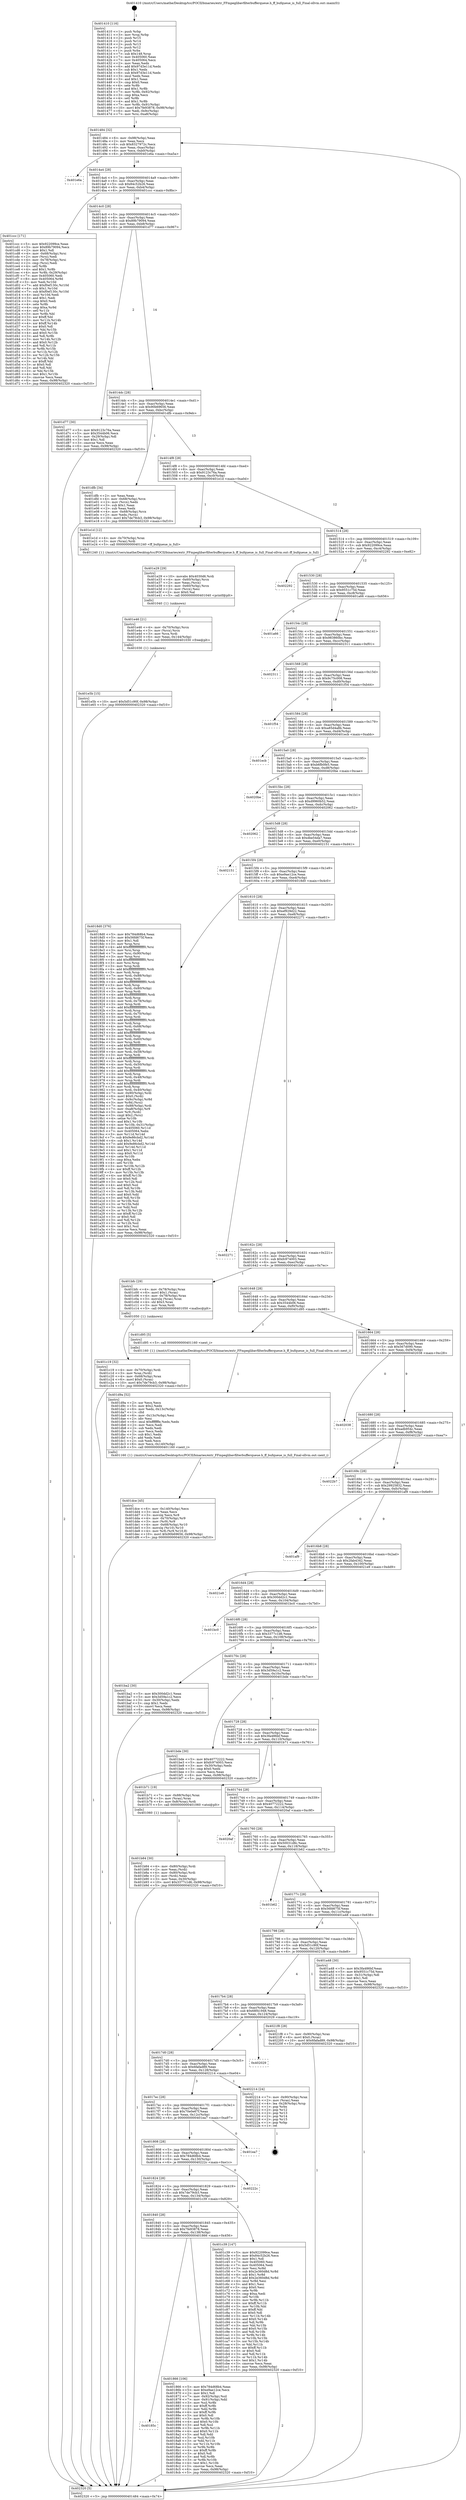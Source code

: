 digraph "0x401410" {
  label = "0x401410 (/mnt/c/Users/mathe/Desktop/tcc/POCII/binaries/extr_FFmpeglibavfilterbufferqueue.h_ff_bufqueue_is_full_Final-ollvm.out::main(0))"
  labelloc = "t"
  node[shape=record]

  Entry [label="",width=0.3,height=0.3,shape=circle,fillcolor=black,style=filled]
  "0x401484" [label="{
     0x401484 [32]\l
     | [instrs]\l
     &nbsp;&nbsp;0x401484 \<+6\>: mov -0x98(%rbp),%eax\l
     &nbsp;&nbsp;0x40148a \<+2\>: mov %eax,%ecx\l
     &nbsp;&nbsp;0x40148c \<+6\>: sub $0x8327972c,%ecx\l
     &nbsp;&nbsp;0x401492 \<+6\>: mov %eax,-0xac(%rbp)\l
     &nbsp;&nbsp;0x401498 \<+6\>: mov %ecx,-0xb0(%rbp)\l
     &nbsp;&nbsp;0x40149e \<+6\>: je 0000000000401e6a \<main+0xa5a\>\l
  }"]
  "0x401e6a" [label="{
     0x401e6a\l
  }", style=dashed]
  "0x4014a4" [label="{
     0x4014a4 [28]\l
     | [instrs]\l
     &nbsp;&nbsp;0x4014a4 \<+5\>: jmp 00000000004014a9 \<main+0x99\>\l
     &nbsp;&nbsp;0x4014a9 \<+6\>: mov -0xac(%rbp),%eax\l
     &nbsp;&nbsp;0x4014af \<+5\>: sub $0x84c52b26,%eax\l
     &nbsp;&nbsp;0x4014b4 \<+6\>: mov %eax,-0xb4(%rbp)\l
     &nbsp;&nbsp;0x4014ba \<+6\>: je 0000000000401ccc \<main+0x8bc\>\l
  }"]
  Exit [label="",width=0.3,height=0.3,shape=circle,fillcolor=black,style=filled,peripheries=2]
  "0x401ccc" [label="{
     0x401ccc [171]\l
     | [instrs]\l
     &nbsp;&nbsp;0x401ccc \<+5\>: mov $0x922099ce,%eax\l
     &nbsp;&nbsp;0x401cd1 \<+5\>: mov $0x89b79094,%ecx\l
     &nbsp;&nbsp;0x401cd6 \<+2\>: mov $0x1,%dl\l
     &nbsp;&nbsp;0x401cd8 \<+4\>: mov -0x68(%rbp),%rsi\l
     &nbsp;&nbsp;0x401cdc \<+2\>: mov (%rsi),%edi\l
     &nbsp;&nbsp;0x401cde \<+4\>: mov -0x78(%rbp),%rsi\l
     &nbsp;&nbsp;0x401ce2 \<+2\>: cmp (%rsi),%edi\l
     &nbsp;&nbsp;0x401ce4 \<+4\>: setl %r8b\l
     &nbsp;&nbsp;0x401ce8 \<+4\>: and $0x1,%r8b\l
     &nbsp;&nbsp;0x401cec \<+4\>: mov %r8b,-0x29(%rbp)\l
     &nbsp;&nbsp;0x401cf0 \<+7\>: mov 0x405060,%edi\l
     &nbsp;&nbsp;0x401cf7 \<+8\>: mov 0x405064,%r9d\l
     &nbsp;&nbsp;0x401cff \<+3\>: mov %edi,%r10d\l
     &nbsp;&nbsp;0x401d02 \<+7\>: add $0xf0ef130c,%r10d\l
     &nbsp;&nbsp;0x401d09 \<+4\>: sub $0x1,%r10d\l
     &nbsp;&nbsp;0x401d0d \<+7\>: sub $0xf0ef130c,%r10d\l
     &nbsp;&nbsp;0x401d14 \<+4\>: imul %r10d,%edi\l
     &nbsp;&nbsp;0x401d18 \<+3\>: and $0x1,%edi\l
     &nbsp;&nbsp;0x401d1b \<+3\>: cmp $0x0,%edi\l
     &nbsp;&nbsp;0x401d1e \<+4\>: sete %r8b\l
     &nbsp;&nbsp;0x401d22 \<+4\>: cmp $0xa,%r9d\l
     &nbsp;&nbsp;0x401d26 \<+4\>: setl %r11b\l
     &nbsp;&nbsp;0x401d2a \<+3\>: mov %r8b,%bl\l
     &nbsp;&nbsp;0x401d2d \<+3\>: xor $0xff,%bl\l
     &nbsp;&nbsp;0x401d30 \<+3\>: mov %r11b,%r14b\l
     &nbsp;&nbsp;0x401d33 \<+4\>: xor $0xff,%r14b\l
     &nbsp;&nbsp;0x401d37 \<+3\>: xor $0x0,%dl\l
     &nbsp;&nbsp;0x401d3a \<+3\>: mov %bl,%r15b\l
     &nbsp;&nbsp;0x401d3d \<+4\>: and $0x0,%r15b\l
     &nbsp;&nbsp;0x401d41 \<+3\>: and %dl,%r8b\l
     &nbsp;&nbsp;0x401d44 \<+3\>: mov %r14b,%r12b\l
     &nbsp;&nbsp;0x401d47 \<+4\>: and $0x0,%r12b\l
     &nbsp;&nbsp;0x401d4b \<+3\>: and %dl,%r11b\l
     &nbsp;&nbsp;0x401d4e \<+3\>: or %r8b,%r15b\l
     &nbsp;&nbsp;0x401d51 \<+3\>: or %r11b,%r12b\l
     &nbsp;&nbsp;0x401d54 \<+3\>: xor %r12b,%r15b\l
     &nbsp;&nbsp;0x401d57 \<+3\>: or %r14b,%bl\l
     &nbsp;&nbsp;0x401d5a \<+3\>: xor $0xff,%bl\l
     &nbsp;&nbsp;0x401d5d \<+3\>: or $0x0,%dl\l
     &nbsp;&nbsp;0x401d60 \<+2\>: and %dl,%bl\l
     &nbsp;&nbsp;0x401d62 \<+3\>: or %bl,%r15b\l
     &nbsp;&nbsp;0x401d65 \<+4\>: test $0x1,%r15b\l
     &nbsp;&nbsp;0x401d69 \<+3\>: cmovne %ecx,%eax\l
     &nbsp;&nbsp;0x401d6c \<+6\>: mov %eax,-0x98(%rbp)\l
     &nbsp;&nbsp;0x401d72 \<+5\>: jmp 0000000000402320 \<main+0xf10\>\l
  }"]
  "0x4014c0" [label="{
     0x4014c0 [28]\l
     | [instrs]\l
     &nbsp;&nbsp;0x4014c0 \<+5\>: jmp 00000000004014c5 \<main+0xb5\>\l
     &nbsp;&nbsp;0x4014c5 \<+6\>: mov -0xac(%rbp),%eax\l
     &nbsp;&nbsp;0x4014cb \<+5\>: sub $0x89b79094,%eax\l
     &nbsp;&nbsp;0x4014d0 \<+6\>: mov %eax,-0xb8(%rbp)\l
     &nbsp;&nbsp;0x4014d6 \<+6\>: je 0000000000401d77 \<main+0x967\>\l
  }"]
  "0x401e5b" [label="{
     0x401e5b [15]\l
     | [instrs]\l
     &nbsp;&nbsp;0x401e5b \<+10\>: movl $0x5d51c90f,-0x98(%rbp)\l
     &nbsp;&nbsp;0x401e65 \<+5\>: jmp 0000000000402320 \<main+0xf10\>\l
  }"]
  "0x401d77" [label="{
     0x401d77 [30]\l
     | [instrs]\l
     &nbsp;&nbsp;0x401d77 \<+5\>: mov $0x9123c76a,%eax\l
     &nbsp;&nbsp;0x401d7c \<+5\>: mov $0x3544b06,%ecx\l
     &nbsp;&nbsp;0x401d81 \<+3\>: mov -0x29(%rbp),%dl\l
     &nbsp;&nbsp;0x401d84 \<+3\>: test $0x1,%dl\l
     &nbsp;&nbsp;0x401d87 \<+3\>: cmovne %ecx,%eax\l
     &nbsp;&nbsp;0x401d8a \<+6\>: mov %eax,-0x98(%rbp)\l
     &nbsp;&nbsp;0x401d90 \<+5\>: jmp 0000000000402320 \<main+0xf10\>\l
  }"]
  "0x4014dc" [label="{
     0x4014dc [28]\l
     | [instrs]\l
     &nbsp;&nbsp;0x4014dc \<+5\>: jmp 00000000004014e1 \<main+0xd1\>\l
     &nbsp;&nbsp;0x4014e1 \<+6\>: mov -0xac(%rbp),%eax\l
     &nbsp;&nbsp;0x4014e7 \<+5\>: sub $0x90b69656,%eax\l
     &nbsp;&nbsp;0x4014ec \<+6\>: mov %eax,-0xbc(%rbp)\l
     &nbsp;&nbsp;0x4014f2 \<+6\>: je 0000000000401dfb \<main+0x9eb\>\l
  }"]
  "0x401e46" [label="{
     0x401e46 [21]\l
     | [instrs]\l
     &nbsp;&nbsp;0x401e46 \<+4\>: mov -0x70(%rbp),%rcx\l
     &nbsp;&nbsp;0x401e4a \<+3\>: mov (%rcx),%rcx\l
     &nbsp;&nbsp;0x401e4d \<+3\>: mov %rcx,%rdi\l
     &nbsp;&nbsp;0x401e50 \<+6\>: mov %eax,-0x144(%rbp)\l
     &nbsp;&nbsp;0x401e56 \<+5\>: call 0000000000401030 \<free@plt\>\l
     | [calls]\l
     &nbsp;&nbsp;0x401030 \{1\} (unknown)\l
  }"]
  "0x401dfb" [label="{
     0x401dfb [34]\l
     | [instrs]\l
     &nbsp;&nbsp;0x401dfb \<+2\>: xor %eax,%eax\l
     &nbsp;&nbsp;0x401dfd \<+4\>: mov -0x68(%rbp),%rcx\l
     &nbsp;&nbsp;0x401e01 \<+2\>: mov (%rcx),%edx\l
     &nbsp;&nbsp;0x401e03 \<+3\>: sub $0x1,%eax\l
     &nbsp;&nbsp;0x401e06 \<+2\>: sub %eax,%edx\l
     &nbsp;&nbsp;0x401e08 \<+4\>: mov -0x68(%rbp),%rcx\l
     &nbsp;&nbsp;0x401e0c \<+2\>: mov %edx,(%rcx)\l
     &nbsp;&nbsp;0x401e0e \<+10\>: movl $0x7de79cb3,-0x98(%rbp)\l
     &nbsp;&nbsp;0x401e18 \<+5\>: jmp 0000000000402320 \<main+0xf10\>\l
  }"]
  "0x4014f8" [label="{
     0x4014f8 [28]\l
     | [instrs]\l
     &nbsp;&nbsp;0x4014f8 \<+5\>: jmp 00000000004014fd \<main+0xed\>\l
     &nbsp;&nbsp;0x4014fd \<+6\>: mov -0xac(%rbp),%eax\l
     &nbsp;&nbsp;0x401503 \<+5\>: sub $0x9123c76a,%eax\l
     &nbsp;&nbsp;0x401508 \<+6\>: mov %eax,-0xc0(%rbp)\l
     &nbsp;&nbsp;0x40150e \<+6\>: je 0000000000401e1d \<main+0xa0d\>\l
  }"]
  "0x401e29" [label="{
     0x401e29 [29]\l
     | [instrs]\l
     &nbsp;&nbsp;0x401e29 \<+10\>: movabs $0x4030d6,%rdi\l
     &nbsp;&nbsp;0x401e33 \<+4\>: mov -0x60(%rbp),%rcx\l
     &nbsp;&nbsp;0x401e37 \<+2\>: mov %eax,(%rcx)\l
     &nbsp;&nbsp;0x401e39 \<+4\>: mov -0x60(%rbp),%rcx\l
     &nbsp;&nbsp;0x401e3d \<+2\>: mov (%rcx),%esi\l
     &nbsp;&nbsp;0x401e3f \<+2\>: mov $0x0,%al\l
     &nbsp;&nbsp;0x401e41 \<+5\>: call 0000000000401040 \<printf@plt\>\l
     | [calls]\l
     &nbsp;&nbsp;0x401040 \{1\} (unknown)\l
  }"]
  "0x401e1d" [label="{
     0x401e1d [12]\l
     | [instrs]\l
     &nbsp;&nbsp;0x401e1d \<+4\>: mov -0x70(%rbp),%rax\l
     &nbsp;&nbsp;0x401e21 \<+3\>: mov (%rax),%rdi\l
     &nbsp;&nbsp;0x401e24 \<+5\>: call 0000000000401240 \<ff_bufqueue_is_full\>\l
     | [calls]\l
     &nbsp;&nbsp;0x401240 \{1\} (/mnt/c/Users/mathe/Desktop/tcc/POCII/binaries/extr_FFmpeglibavfilterbufferqueue.h_ff_bufqueue_is_full_Final-ollvm.out::ff_bufqueue_is_full)\l
  }"]
  "0x401514" [label="{
     0x401514 [28]\l
     | [instrs]\l
     &nbsp;&nbsp;0x401514 \<+5\>: jmp 0000000000401519 \<main+0x109\>\l
     &nbsp;&nbsp;0x401519 \<+6\>: mov -0xac(%rbp),%eax\l
     &nbsp;&nbsp;0x40151f \<+5\>: sub $0x922099ce,%eax\l
     &nbsp;&nbsp;0x401524 \<+6\>: mov %eax,-0xc4(%rbp)\l
     &nbsp;&nbsp;0x40152a \<+6\>: je 0000000000402292 \<main+0xe82\>\l
  }"]
  "0x401dce" [label="{
     0x401dce [45]\l
     | [instrs]\l
     &nbsp;&nbsp;0x401dce \<+6\>: mov -0x140(%rbp),%ecx\l
     &nbsp;&nbsp;0x401dd4 \<+3\>: imul %eax,%ecx\l
     &nbsp;&nbsp;0x401dd7 \<+3\>: movslq %ecx,%r8\l
     &nbsp;&nbsp;0x401dda \<+4\>: mov -0x70(%rbp),%r9\l
     &nbsp;&nbsp;0x401dde \<+3\>: mov (%r9),%r9\l
     &nbsp;&nbsp;0x401de1 \<+4\>: mov -0x68(%rbp),%r10\l
     &nbsp;&nbsp;0x401de5 \<+3\>: movslq (%r10),%r10\l
     &nbsp;&nbsp;0x401de8 \<+4\>: mov %r8,(%r9,%r10,8)\l
     &nbsp;&nbsp;0x401dec \<+10\>: movl $0x90b69656,-0x98(%rbp)\l
     &nbsp;&nbsp;0x401df6 \<+5\>: jmp 0000000000402320 \<main+0xf10\>\l
  }"]
  "0x402292" [label="{
     0x402292\l
  }", style=dashed]
  "0x401530" [label="{
     0x401530 [28]\l
     | [instrs]\l
     &nbsp;&nbsp;0x401530 \<+5\>: jmp 0000000000401535 \<main+0x125\>\l
     &nbsp;&nbsp;0x401535 \<+6\>: mov -0xac(%rbp),%eax\l
     &nbsp;&nbsp;0x40153b \<+5\>: sub $0x9551c75d,%eax\l
     &nbsp;&nbsp;0x401540 \<+6\>: mov %eax,-0xc8(%rbp)\l
     &nbsp;&nbsp;0x401546 \<+6\>: je 0000000000401a66 \<main+0x656\>\l
  }"]
  "0x401d9a" [label="{
     0x401d9a [52]\l
     | [instrs]\l
     &nbsp;&nbsp;0x401d9a \<+2\>: xor %ecx,%ecx\l
     &nbsp;&nbsp;0x401d9c \<+5\>: mov $0x2,%edx\l
     &nbsp;&nbsp;0x401da1 \<+6\>: mov %edx,-0x13c(%rbp)\l
     &nbsp;&nbsp;0x401da7 \<+1\>: cltd\l
     &nbsp;&nbsp;0x401da8 \<+6\>: mov -0x13c(%rbp),%esi\l
     &nbsp;&nbsp;0x401dae \<+2\>: idiv %esi\l
     &nbsp;&nbsp;0x401db0 \<+6\>: imul $0xfffffffe,%edx,%edx\l
     &nbsp;&nbsp;0x401db6 \<+2\>: mov %ecx,%edi\l
     &nbsp;&nbsp;0x401db8 \<+2\>: sub %edx,%edi\l
     &nbsp;&nbsp;0x401dba \<+2\>: mov %ecx,%edx\l
     &nbsp;&nbsp;0x401dbc \<+3\>: sub $0x1,%edx\l
     &nbsp;&nbsp;0x401dbf \<+2\>: add %edx,%edi\l
     &nbsp;&nbsp;0x401dc1 \<+2\>: sub %edi,%ecx\l
     &nbsp;&nbsp;0x401dc3 \<+6\>: mov %ecx,-0x140(%rbp)\l
     &nbsp;&nbsp;0x401dc9 \<+5\>: call 0000000000401160 \<next_i\>\l
     | [calls]\l
     &nbsp;&nbsp;0x401160 \{1\} (/mnt/c/Users/mathe/Desktop/tcc/POCII/binaries/extr_FFmpeglibavfilterbufferqueue.h_ff_bufqueue_is_full_Final-ollvm.out::next_i)\l
  }"]
  "0x401a66" [label="{
     0x401a66\l
  }", style=dashed]
  "0x40154c" [label="{
     0x40154c [28]\l
     | [instrs]\l
     &nbsp;&nbsp;0x40154c \<+5\>: jmp 0000000000401551 \<main+0x141\>\l
     &nbsp;&nbsp;0x401551 \<+6\>: mov -0xac(%rbp),%eax\l
     &nbsp;&nbsp;0x401557 \<+5\>: sub $0x983860bc,%eax\l
     &nbsp;&nbsp;0x40155c \<+6\>: mov %eax,-0xcc(%rbp)\l
     &nbsp;&nbsp;0x401562 \<+6\>: je 0000000000402311 \<main+0xf01\>\l
  }"]
  "0x401c19" [label="{
     0x401c19 [32]\l
     | [instrs]\l
     &nbsp;&nbsp;0x401c19 \<+4\>: mov -0x70(%rbp),%rdi\l
     &nbsp;&nbsp;0x401c1d \<+3\>: mov %rax,(%rdi)\l
     &nbsp;&nbsp;0x401c20 \<+4\>: mov -0x68(%rbp),%rax\l
     &nbsp;&nbsp;0x401c24 \<+6\>: movl $0x0,(%rax)\l
     &nbsp;&nbsp;0x401c2a \<+10\>: movl $0x7de79cb3,-0x98(%rbp)\l
     &nbsp;&nbsp;0x401c34 \<+5\>: jmp 0000000000402320 \<main+0xf10\>\l
  }"]
  "0x402311" [label="{
     0x402311\l
  }", style=dashed]
  "0x401568" [label="{
     0x401568 [28]\l
     | [instrs]\l
     &nbsp;&nbsp;0x401568 \<+5\>: jmp 000000000040156d \<main+0x15d\>\l
     &nbsp;&nbsp;0x40156d \<+6\>: mov -0xac(%rbp),%eax\l
     &nbsp;&nbsp;0x401573 \<+5\>: sub $0x9c75c008,%eax\l
     &nbsp;&nbsp;0x401578 \<+6\>: mov %eax,-0xd0(%rbp)\l
     &nbsp;&nbsp;0x40157e \<+6\>: je 0000000000401f54 \<main+0xb44\>\l
  }"]
  "0x401b84" [label="{
     0x401b84 [30]\l
     | [instrs]\l
     &nbsp;&nbsp;0x401b84 \<+4\>: mov -0x80(%rbp),%rdi\l
     &nbsp;&nbsp;0x401b88 \<+2\>: mov %eax,(%rdi)\l
     &nbsp;&nbsp;0x401b8a \<+4\>: mov -0x80(%rbp),%rdi\l
     &nbsp;&nbsp;0x401b8e \<+2\>: mov (%rdi),%eax\l
     &nbsp;&nbsp;0x401b90 \<+3\>: mov %eax,-0x30(%rbp)\l
     &nbsp;&nbsp;0x401b93 \<+10\>: movl $0x3377c1d6,-0x98(%rbp)\l
     &nbsp;&nbsp;0x401b9d \<+5\>: jmp 0000000000402320 \<main+0xf10\>\l
  }"]
  "0x401f54" [label="{
     0x401f54\l
  }", style=dashed]
  "0x401584" [label="{
     0x401584 [28]\l
     | [instrs]\l
     &nbsp;&nbsp;0x401584 \<+5\>: jmp 0000000000401589 \<main+0x179\>\l
     &nbsp;&nbsp;0x401589 \<+6\>: mov -0xac(%rbp),%eax\l
     &nbsp;&nbsp;0x40158f \<+5\>: sub $0xa85d4a8b,%eax\l
     &nbsp;&nbsp;0x401594 \<+6\>: mov %eax,-0xd4(%rbp)\l
     &nbsp;&nbsp;0x40159a \<+6\>: je 0000000000401ecb \<main+0xabb\>\l
  }"]
  "0x401410" [label="{
     0x401410 [116]\l
     | [instrs]\l
     &nbsp;&nbsp;0x401410 \<+1\>: push %rbp\l
     &nbsp;&nbsp;0x401411 \<+3\>: mov %rsp,%rbp\l
     &nbsp;&nbsp;0x401414 \<+2\>: push %r15\l
     &nbsp;&nbsp;0x401416 \<+2\>: push %r14\l
     &nbsp;&nbsp;0x401418 \<+2\>: push %r13\l
     &nbsp;&nbsp;0x40141a \<+2\>: push %r12\l
     &nbsp;&nbsp;0x40141c \<+1\>: push %rbx\l
     &nbsp;&nbsp;0x40141d \<+7\>: sub $0x148,%rsp\l
     &nbsp;&nbsp;0x401424 \<+7\>: mov 0x405060,%eax\l
     &nbsp;&nbsp;0x40142b \<+7\>: mov 0x405064,%ecx\l
     &nbsp;&nbsp;0x401432 \<+2\>: mov %eax,%edx\l
     &nbsp;&nbsp;0x401434 \<+6\>: add $0x97d3e11d,%edx\l
     &nbsp;&nbsp;0x40143a \<+3\>: sub $0x1,%edx\l
     &nbsp;&nbsp;0x40143d \<+6\>: sub $0x97d3e11d,%edx\l
     &nbsp;&nbsp;0x401443 \<+3\>: imul %edx,%eax\l
     &nbsp;&nbsp;0x401446 \<+3\>: and $0x1,%eax\l
     &nbsp;&nbsp;0x401449 \<+3\>: cmp $0x0,%eax\l
     &nbsp;&nbsp;0x40144c \<+4\>: sete %r8b\l
     &nbsp;&nbsp;0x401450 \<+4\>: and $0x1,%r8b\l
     &nbsp;&nbsp;0x401454 \<+7\>: mov %r8b,-0x92(%rbp)\l
     &nbsp;&nbsp;0x40145b \<+3\>: cmp $0xa,%ecx\l
     &nbsp;&nbsp;0x40145e \<+4\>: setl %r8b\l
     &nbsp;&nbsp;0x401462 \<+4\>: and $0x1,%r8b\l
     &nbsp;&nbsp;0x401466 \<+7\>: mov %r8b,-0x91(%rbp)\l
     &nbsp;&nbsp;0x40146d \<+10\>: movl $0x7fe93878,-0x98(%rbp)\l
     &nbsp;&nbsp;0x401477 \<+6\>: mov %edi,-0x9c(%rbp)\l
     &nbsp;&nbsp;0x40147d \<+7\>: mov %rsi,-0xa8(%rbp)\l
  }"]
  "0x401ecb" [label="{
     0x401ecb\l
  }", style=dashed]
  "0x4015a0" [label="{
     0x4015a0 [28]\l
     | [instrs]\l
     &nbsp;&nbsp;0x4015a0 \<+5\>: jmp 00000000004015a5 \<main+0x195\>\l
     &nbsp;&nbsp;0x4015a5 \<+6\>: mov -0xac(%rbp),%eax\l
     &nbsp;&nbsp;0x4015ab \<+5\>: sub $0xb6fb0fe5,%eax\l
     &nbsp;&nbsp;0x4015b0 \<+6\>: mov %eax,-0xd8(%rbp)\l
     &nbsp;&nbsp;0x4015b6 \<+6\>: je 00000000004020be \<main+0xcae\>\l
  }"]
  "0x402320" [label="{
     0x402320 [5]\l
     | [instrs]\l
     &nbsp;&nbsp;0x402320 \<+5\>: jmp 0000000000401484 \<main+0x74\>\l
  }"]
  "0x4020be" [label="{
     0x4020be\l
  }", style=dashed]
  "0x4015bc" [label="{
     0x4015bc [28]\l
     | [instrs]\l
     &nbsp;&nbsp;0x4015bc \<+5\>: jmp 00000000004015c1 \<main+0x1b1\>\l
     &nbsp;&nbsp;0x4015c1 \<+6\>: mov -0xac(%rbp),%eax\l
     &nbsp;&nbsp;0x4015c7 \<+5\>: sub $0xd9960b52,%eax\l
     &nbsp;&nbsp;0x4015cc \<+6\>: mov %eax,-0xdc(%rbp)\l
     &nbsp;&nbsp;0x4015d2 \<+6\>: je 0000000000402062 \<main+0xc52\>\l
  }"]
  "0x40185c" [label="{
     0x40185c\l
  }", style=dashed]
  "0x402062" [label="{
     0x402062\l
  }", style=dashed]
  "0x4015d8" [label="{
     0x4015d8 [28]\l
     | [instrs]\l
     &nbsp;&nbsp;0x4015d8 \<+5\>: jmp 00000000004015dd \<main+0x1cd\>\l
     &nbsp;&nbsp;0x4015dd \<+6\>: mov -0xac(%rbp),%eax\l
     &nbsp;&nbsp;0x4015e3 \<+5\>: sub $0xdbe54da7,%eax\l
     &nbsp;&nbsp;0x4015e8 \<+6\>: mov %eax,-0xe0(%rbp)\l
     &nbsp;&nbsp;0x4015ee \<+6\>: je 0000000000402151 \<main+0xd41\>\l
  }"]
  "0x401866" [label="{
     0x401866 [106]\l
     | [instrs]\l
     &nbsp;&nbsp;0x401866 \<+5\>: mov $0x784d68b4,%eax\l
     &nbsp;&nbsp;0x40186b \<+5\>: mov $0xe9ae12ce,%ecx\l
     &nbsp;&nbsp;0x401870 \<+2\>: mov $0x1,%dl\l
     &nbsp;&nbsp;0x401872 \<+7\>: mov -0x92(%rbp),%sil\l
     &nbsp;&nbsp;0x401879 \<+7\>: mov -0x91(%rbp),%dil\l
     &nbsp;&nbsp;0x401880 \<+3\>: mov %sil,%r8b\l
     &nbsp;&nbsp;0x401883 \<+4\>: xor $0xff,%r8b\l
     &nbsp;&nbsp;0x401887 \<+3\>: mov %dil,%r9b\l
     &nbsp;&nbsp;0x40188a \<+4\>: xor $0xff,%r9b\l
     &nbsp;&nbsp;0x40188e \<+3\>: xor $0x0,%dl\l
     &nbsp;&nbsp;0x401891 \<+3\>: mov %r8b,%r10b\l
     &nbsp;&nbsp;0x401894 \<+4\>: and $0x0,%r10b\l
     &nbsp;&nbsp;0x401898 \<+3\>: and %dl,%sil\l
     &nbsp;&nbsp;0x40189b \<+3\>: mov %r9b,%r11b\l
     &nbsp;&nbsp;0x40189e \<+4\>: and $0x0,%r11b\l
     &nbsp;&nbsp;0x4018a2 \<+3\>: and %dl,%dil\l
     &nbsp;&nbsp;0x4018a5 \<+3\>: or %sil,%r10b\l
     &nbsp;&nbsp;0x4018a8 \<+3\>: or %dil,%r11b\l
     &nbsp;&nbsp;0x4018ab \<+3\>: xor %r11b,%r10b\l
     &nbsp;&nbsp;0x4018ae \<+3\>: or %r9b,%r8b\l
     &nbsp;&nbsp;0x4018b1 \<+4\>: xor $0xff,%r8b\l
     &nbsp;&nbsp;0x4018b5 \<+3\>: or $0x0,%dl\l
     &nbsp;&nbsp;0x4018b8 \<+3\>: and %dl,%r8b\l
     &nbsp;&nbsp;0x4018bb \<+3\>: or %r8b,%r10b\l
     &nbsp;&nbsp;0x4018be \<+4\>: test $0x1,%r10b\l
     &nbsp;&nbsp;0x4018c2 \<+3\>: cmovne %ecx,%eax\l
     &nbsp;&nbsp;0x4018c5 \<+6\>: mov %eax,-0x98(%rbp)\l
     &nbsp;&nbsp;0x4018cb \<+5\>: jmp 0000000000402320 \<main+0xf10\>\l
  }"]
  "0x402151" [label="{
     0x402151\l
  }", style=dashed]
  "0x4015f4" [label="{
     0x4015f4 [28]\l
     | [instrs]\l
     &nbsp;&nbsp;0x4015f4 \<+5\>: jmp 00000000004015f9 \<main+0x1e9\>\l
     &nbsp;&nbsp;0x4015f9 \<+6\>: mov -0xac(%rbp),%eax\l
     &nbsp;&nbsp;0x4015ff \<+5\>: sub $0xe9ae12ce,%eax\l
     &nbsp;&nbsp;0x401604 \<+6\>: mov %eax,-0xe4(%rbp)\l
     &nbsp;&nbsp;0x40160a \<+6\>: je 00000000004018d0 \<main+0x4c0\>\l
  }"]
  "0x401840" [label="{
     0x401840 [28]\l
     | [instrs]\l
     &nbsp;&nbsp;0x401840 \<+5\>: jmp 0000000000401845 \<main+0x435\>\l
     &nbsp;&nbsp;0x401845 \<+6\>: mov -0xac(%rbp),%eax\l
     &nbsp;&nbsp;0x40184b \<+5\>: sub $0x7fe93878,%eax\l
     &nbsp;&nbsp;0x401850 \<+6\>: mov %eax,-0x138(%rbp)\l
     &nbsp;&nbsp;0x401856 \<+6\>: je 0000000000401866 \<main+0x456\>\l
  }"]
  "0x4018d0" [label="{
     0x4018d0 [376]\l
     | [instrs]\l
     &nbsp;&nbsp;0x4018d0 \<+5\>: mov $0x784d68b4,%eax\l
     &nbsp;&nbsp;0x4018d5 \<+5\>: mov $0x56fd675f,%ecx\l
     &nbsp;&nbsp;0x4018da \<+2\>: mov $0x1,%dl\l
     &nbsp;&nbsp;0x4018dc \<+3\>: mov %rsp,%rsi\l
     &nbsp;&nbsp;0x4018df \<+4\>: add $0xfffffffffffffff0,%rsi\l
     &nbsp;&nbsp;0x4018e3 \<+3\>: mov %rsi,%rsp\l
     &nbsp;&nbsp;0x4018e6 \<+7\>: mov %rsi,-0x90(%rbp)\l
     &nbsp;&nbsp;0x4018ed \<+3\>: mov %rsp,%rsi\l
     &nbsp;&nbsp;0x4018f0 \<+4\>: add $0xfffffffffffffff0,%rsi\l
     &nbsp;&nbsp;0x4018f4 \<+3\>: mov %rsi,%rsp\l
     &nbsp;&nbsp;0x4018f7 \<+3\>: mov %rsp,%rdi\l
     &nbsp;&nbsp;0x4018fa \<+4\>: add $0xfffffffffffffff0,%rdi\l
     &nbsp;&nbsp;0x4018fe \<+3\>: mov %rdi,%rsp\l
     &nbsp;&nbsp;0x401901 \<+7\>: mov %rdi,-0x88(%rbp)\l
     &nbsp;&nbsp;0x401908 \<+3\>: mov %rsp,%rdi\l
     &nbsp;&nbsp;0x40190b \<+4\>: add $0xfffffffffffffff0,%rdi\l
     &nbsp;&nbsp;0x40190f \<+3\>: mov %rdi,%rsp\l
     &nbsp;&nbsp;0x401912 \<+4\>: mov %rdi,-0x80(%rbp)\l
     &nbsp;&nbsp;0x401916 \<+3\>: mov %rsp,%rdi\l
     &nbsp;&nbsp;0x401919 \<+4\>: add $0xfffffffffffffff0,%rdi\l
     &nbsp;&nbsp;0x40191d \<+3\>: mov %rdi,%rsp\l
     &nbsp;&nbsp;0x401920 \<+4\>: mov %rdi,-0x78(%rbp)\l
     &nbsp;&nbsp;0x401924 \<+3\>: mov %rsp,%rdi\l
     &nbsp;&nbsp;0x401927 \<+4\>: add $0xfffffffffffffff0,%rdi\l
     &nbsp;&nbsp;0x40192b \<+3\>: mov %rdi,%rsp\l
     &nbsp;&nbsp;0x40192e \<+4\>: mov %rdi,-0x70(%rbp)\l
     &nbsp;&nbsp;0x401932 \<+3\>: mov %rsp,%rdi\l
     &nbsp;&nbsp;0x401935 \<+4\>: add $0xfffffffffffffff0,%rdi\l
     &nbsp;&nbsp;0x401939 \<+3\>: mov %rdi,%rsp\l
     &nbsp;&nbsp;0x40193c \<+4\>: mov %rdi,-0x68(%rbp)\l
     &nbsp;&nbsp;0x401940 \<+3\>: mov %rsp,%rdi\l
     &nbsp;&nbsp;0x401943 \<+4\>: add $0xfffffffffffffff0,%rdi\l
     &nbsp;&nbsp;0x401947 \<+3\>: mov %rdi,%rsp\l
     &nbsp;&nbsp;0x40194a \<+4\>: mov %rdi,-0x60(%rbp)\l
     &nbsp;&nbsp;0x40194e \<+3\>: mov %rsp,%rdi\l
     &nbsp;&nbsp;0x401951 \<+4\>: add $0xfffffffffffffff0,%rdi\l
     &nbsp;&nbsp;0x401955 \<+3\>: mov %rdi,%rsp\l
     &nbsp;&nbsp;0x401958 \<+4\>: mov %rdi,-0x58(%rbp)\l
     &nbsp;&nbsp;0x40195c \<+3\>: mov %rsp,%rdi\l
     &nbsp;&nbsp;0x40195f \<+4\>: add $0xfffffffffffffff0,%rdi\l
     &nbsp;&nbsp;0x401963 \<+3\>: mov %rdi,%rsp\l
     &nbsp;&nbsp;0x401966 \<+4\>: mov %rdi,-0x50(%rbp)\l
     &nbsp;&nbsp;0x40196a \<+3\>: mov %rsp,%rdi\l
     &nbsp;&nbsp;0x40196d \<+4\>: add $0xfffffffffffffff0,%rdi\l
     &nbsp;&nbsp;0x401971 \<+3\>: mov %rdi,%rsp\l
     &nbsp;&nbsp;0x401974 \<+4\>: mov %rdi,-0x48(%rbp)\l
     &nbsp;&nbsp;0x401978 \<+3\>: mov %rsp,%rdi\l
     &nbsp;&nbsp;0x40197b \<+4\>: add $0xfffffffffffffff0,%rdi\l
     &nbsp;&nbsp;0x40197f \<+3\>: mov %rdi,%rsp\l
     &nbsp;&nbsp;0x401982 \<+4\>: mov %rdi,-0x40(%rbp)\l
     &nbsp;&nbsp;0x401986 \<+7\>: mov -0x90(%rbp),%rdi\l
     &nbsp;&nbsp;0x40198d \<+6\>: movl $0x0,(%rdi)\l
     &nbsp;&nbsp;0x401993 \<+7\>: mov -0x9c(%rbp),%r8d\l
     &nbsp;&nbsp;0x40199a \<+3\>: mov %r8d,(%rsi)\l
     &nbsp;&nbsp;0x40199d \<+7\>: mov -0x88(%rbp),%rdi\l
     &nbsp;&nbsp;0x4019a4 \<+7\>: mov -0xa8(%rbp),%r9\l
     &nbsp;&nbsp;0x4019ab \<+3\>: mov %r9,(%rdi)\l
     &nbsp;&nbsp;0x4019ae \<+3\>: cmpl $0x2,(%rsi)\l
     &nbsp;&nbsp;0x4019b1 \<+4\>: setne %r10b\l
     &nbsp;&nbsp;0x4019b5 \<+4\>: and $0x1,%r10b\l
     &nbsp;&nbsp;0x4019b9 \<+4\>: mov %r10b,-0x31(%rbp)\l
     &nbsp;&nbsp;0x4019bd \<+8\>: mov 0x405060,%r11d\l
     &nbsp;&nbsp;0x4019c5 \<+7\>: mov 0x405064,%ebx\l
     &nbsp;&nbsp;0x4019cc \<+3\>: mov %r11d,%r14d\l
     &nbsp;&nbsp;0x4019cf \<+7\>: sub $0x9e86cbd2,%r14d\l
     &nbsp;&nbsp;0x4019d6 \<+4\>: sub $0x1,%r14d\l
     &nbsp;&nbsp;0x4019da \<+7\>: add $0x9e86cbd2,%r14d\l
     &nbsp;&nbsp;0x4019e1 \<+4\>: imul %r14d,%r11d\l
     &nbsp;&nbsp;0x4019e5 \<+4\>: and $0x1,%r11d\l
     &nbsp;&nbsp;0x4019e9 \<+4\>: cmp $0x0,%r11d\l
     &nbsp;&nbsp;0x4019ed \<+4\>: sete %r10b\l
     &nbsp;&nbsp;0x4019f1 \<+3\>: cmp $0xa,%ebx\l
     &nbsp;&nbsp;0x4019f4 \<+4\>: setl %r15b\l
     &nbsp;&nbsp;0x4019f8 \<+3\>: mov %r10b,%r12b\l
     &nbsp;&nbsp;0x4019fb \<+4\>: xor $0xff,%r12b\l
     &nbsp;&nbsp;0x4019ff \<+3\>: mov %r15b,%r13b\l
     &nbsp;&nbsp;0x401a02 \<+4\>: xor $0xff,%r13b\l
     &nbsp;&nbsp;0x401a06 \<+3\>: xor $0x0,%dl\l
     &nbsp;&nbsp;0x401a09 \<+3\>: mov %r12b,%sil\l
     &nbsp;&nbsp;0x401a0c \<+4\>: and $0x0,%sil\l
     &nbsp;&nbsp;0x401a10 \<+3\>: and %dl,%r10b\l
     &nbsp;&nbsp;0x401a13 \<+3\>: mov %r13b,%dil\l
     &nbsp;&nbsp;0x401a16 \<+4\>: and $0x0,%dil\l
     &nbsp;&nbsp;0x401a1a \<+3\>: and %dl,%r15b\l
     &nbsp;&nbsp;0x401a1d \<+3\>: or %r10b,%sil\l
     &nbsp;&nbsp;0x401a20 \<+3\>: or %r15b,%dil\l
     &nbsp;&nbsp;0x401a23 \<+3\>: xor %dil,%sil\l
     &nbsp;&nbsp;0x401a26 \<+3\>: or %r13b,%r12b\l
     &nbsp;&nbsp;0x401a29 \<+4\>: xor $0xff,%r12b\l
     &nbsp;&nbsp;0x401a2d \<+3\>: or $0x0,%dl\l
     &nbsp;&nbsp;0x401a30 \<+3\>: and %dl,%r12b\l
     &nbsp;&nbsp;0x401a33 \<+3\>: or %r12b,%sil\l
     &nbsp;&nbsp;0x401a36 \<+4\>: test $0x1,%sil\l
     &nbsp;&nbsp;0x401a3a \<+3\>: cmovne %ecx,%eax\l
     &nbsp;&nbsp;0x401a3d \<+6\>: mov %eax,-0x98(%rbp)\l
     &nbsp;&nbsp;0x401a43 \<+5\>: jmp 0000000000402320 \<main+0xf10\>\l
  }"]
  "0x401610" [label="{
     0x401610 [28]\l
     | [instrs]\l
     &nbsp;&nbsp;0x401610 \<+5\>: jmp 0000000000401615 \<main+0x205\>\l
     &nbsp;&nbsp;0x401615 \<+6\>: mov -0xac(%rbp),%eax\l
     &nbsp;&nbsp;0x40161b \<+5\>: sub $0xef929d22,%eax\l
     &nbsp;&nbsp;0x401620 \<+6\>: mov %eax,-0xe8(%rbp)\l
     &nbsp;&nbsp;0x401626 \<+6\>: je 0000000000402271 \<main+0xe61\>\l
  }"]
  "0x401c39" [label="{
     0x401c39 [147]\l
     | [instrs]\l
     &nbsp;&nbsp;0x401c39 \<+5\>: mov $0x922099ce,%eax\l
     &nbsp;&nbsp;0x401c3e \<+5\>: mov $0x84c52b26,%ecx\l
     &nbsp;&nbsp;0x401c43 \<+2\>: mov $0x1,%dl\l
     &nbsp;&nbsp;0x401c45 \<+7\>: mov 0x405060,%esi\l
     &nbsp;&nbsp;0x401c4c \<+7\>: mov 0x405064,%edi\l
     &nbsp;&nbsp;0x401c53 \<+3\>: mov %esi,%r8d\l
     &nbsp;&nbsp;0x401c56 \<+7\>: sub $0x2e360d8d,%r8d\l
     &nbsp;&nbsp;0x401c5d \<+4\>: sub $0x1,%r8d\l
     &nbsp;&nbsp;0x401c61 \<+7\>: add $0x2e360d8d,%r8d\l
     &nbsp;&nbsp;0x401c68 \<+4\>: imul %r8d,%esi\l
     &nbsp;&nbsp;0x401c6c \<+3\>: and $0x1,%esi\l
     &nbsp;&nbsp;0x401c6f \<+3\>: cmp $0x0,%esi\l
     &nbsp;&nbsp;0x401c72 \<+4\>: sete %r9b\l
     &nbsp;&nbsp;0x401c76 \<+3\>: cmp $0xa,%edi\l
     &nbsp;&nbsp;0x401c79 \<+4\>: setl %r10b\l
     &nbsp;&nbsp;0x401c7d \<+3\>: mov %r9b,%r11b\l
     &nbsp;&nbsp;0x401c80 \<+4\>: xor $0xff,%r11b\l
     &nbsp;&nbsp;0x401c84 \<+3\>: mov %r10b,%bl\l
     &nbsp;&nbsp;0x401c87 \<+3\>: xor $0xff,%bl\l
     &nbsp;&nbsp;0x401c8a \<+3\>: xor $0x0,%dl\l
     &nbsp;&nbsp;0x401c8d \<+3\>: mov %r11b,%r14b\l
     &nbsp;&nbsp;0x401c90 \<+4\>: and $0x0,%r14b\l
     &nbsp;&nbsp;0x401c94 \<+3\>: and %dl,%r9b\l
     &nbsp;&nbsp;0x401c97 \<+3\>: mov %bl,%r15b\l
     &nbsp;&nbsp;0x401c9a \<+4\>: and $0x0,%r15b\l
     &nbsp;&nbsp;0x401c9e \<+3\>: and %dl,%r10b\l
     &nbsp;&nbsp;0x401ca1 \<+3\>: or %r9b,%r14b\l
     &nbsp;&nbsp;0x401ca4 \<+3\>: or %r10b,%r15b\l
     &nbsp;&nbsp;0x401ca7 \<+3\>: xor %r15b,%r14b\l
     &nbsp;&nbsp;0x401caa \<+3\>: or %bl,%r11b\l
     &nbsp;&nbsp;0x401cad \<+4\>: xor $0xff,%r11b\l
     &nbsp;&nbsp;0x401cb1 \<+3\>: or $0x0,%dl\l
     &nbsp;&nbsp;0x401cb4 \<+3\>: and %dl,%r11b\l
     &nbsp;&nbsp;0x401cb7 \<+3\>: or %r11b,%r14b\l
     &nbsp;&nbsp;0x401cba \<+4\>: test $0x1,%r14b\l
     &nbsp;&nbsp;0x401cbe \<+3\>: cmovne %ecx,%eax\l
     &nbsp;&nbsp;0x401cc1 \<+6\>: mov %eax,-0x98(%rbp)\l
     &nbsp;&nbsp;0x401cc7 \<+5\>: jmp 0000000000402320 \<main+0xf10\>\l
  }"]
  "0x402271" [label="{
     0x402271\l
  }", style=dashed]
  "0x40162c" [label="{
     0x40162c [28]\l
     | [instrs]\l
     &nbsp;&nbsp;0x40162c \<+5\>: jmp 0000000000401631 \<main+0x221\>\l
     &nbsp;&nbsp;0x401631 \<+6\>: mov -0xac(%rbp),%eax\l
     &nbsp;&nbsp;0x401637 \<+5\>: sub $0xfc974003,%eax\l
     &nbsp;&nbsp;0x40163c \<+6\>: mov %eax,-0xec(%rbp)\l
     &nbsp;&nbsp;0x401642 \<+6\>: je 0000000000401bfc \<main+0x7ec\>\l
  }"]
  "0x401824" [label="{
     0x401824 [28]\l
     | [instrs]\l
     &nbsp;&nbsp;0x401824 \<+5\>: jmp 0000000000401829 \<main+0x419\>\l
     &nbsp;&nbsp;0x401829 \<+6\>: mov -0xac(%rbp),%eax\l
     &nbsp;&nbsp;0x40182f \<+5\>: sub $0x7de79cb3,%eax\l
     &nbsp;&nbsp;0x401834 \<+6\>: mov %eax,-0x134(%rbp)\l
     &nbsp;&nbsp;0x40183a \<+6\>: je 0000000000401c39 \<main+0x829\>\l
  }"]
  "0x401bfc" [label="{
     0x401bfc [29]\l
     | [instrs]\l
     &nbsp;&nbsp;0x401bfc \<+4\>: mov -0x78(%rbp),%rax\l
     &nbsp;&nbsp;0x401c00 \<+6\>: movl $0x1,(%rax)\l
     &nbsp;&nbsp;0x401c06 \<+4\>: mov -0x78(%rbp),%rax\l
     &nbsp;&nbsp;0x401c0a \<+3\>: movslq (%rax),%rax\l
     &nbsp;&nbsp;0x401c0d \<+4\>: shl $0x3,%rax\l
     &nbsp;&nbsp;0x401c11 \<+3\>: mov %rax,%rdi\l
     &nbsp;&nbsp;0x401c14 \<+5\>: call 0000000000401050 \<malloc@plt\>\l
     | [calls]\l
     &nbsp;&nbsp;0x401050 \{1\} (unknown)\l
  }"]
  "0x401648" [label="{
     0x401648 [28]\l
     | [instrs]\l
     &nbsp;&nbsp;0x401648 \<+5\>: jmp 000000000040164d \<main+0x23d\>\l
     &nbsp;&nbsp;0x40164d \<+6\>: mov -0xac(%rbp),%eax\l
     &nbsp;&nbsp;0x401653 \<+5\>: sub $0x3544b06,%eax\l
     &nbsp;&nbsp;0x401658 \<+6\>: mov %eax,-0xf0(%rbp)\l
     &nbsp;&nbsp;0x40165e \<+6\>: je 0000000000401d95 \<main+0x985\>\l
  }"]
  "0x40222c" [label="{
     0x40222c\l
  }", style=dashed]
  "0x401d95" [label="{
     0x401d95 [5]\l
     | [instrs]\l
     &nbsp;&nbsp;0x401d95 \<+5\>: call 0000000000401160 \<next_i\>\l
     | [calls]\l
     &nbsp;&nbsp;0x401160 \{1\} (/mnt/c/Users/mathe/Desktop/tcc/POCII/binaries/extr_FFmpeglibavfilterbufferqueue.h_ff_bufqueue_is_full_Final-ollvm.out::next_i)\l
  }"]
  "0x401664" [label="{
     0x401664 [28]\l
     | [instrs]\l
     &nbsp;&nbsp;0x401664 \<+5\>: jmp 0000000000401669 \<main+0x259\>\l
     &nbsp;&nbsp;0x401669 \<+6\>: mov -0xac(%rbp),%eax\l
     &nbsp;&nbsp;0x40166f \<+5\>: sub $0x567d090,%eax\l
     &nbsp;&nbsp;0x401674 \<+6\>: mov %eax,-0xf4(%rbp)\l
     &nbsp;&nbsp;0x40167a \<+6\>: je 0000000000402038 \<main+0xc28\>\l
  }"]
  "0x401808" [label="{
     0x401808 [28]\l
     | [instrs]\l
     &nbsp;&nbsp;0x401808 \<+5\>: jmp 000000000040180d \<main+0x3fd\>\l
     &nbsp;&nbsp;0x40180d \<+6\>: mov -0xac(%rbp),%eax\l
     &nbsp;&nbsp;0x401813 \<+5\>: sub $0x784d68b4,%eax\l
     &nbsp;&nbsp;0x401818 \<+6\>: mov %eax,-0x130(%rbp)\l
     &nbsp;&nbsp;0x40181e \<+6\>: je 000000000040222c \<main+0xe1c\>\l
  }"]
  "0x402038" [label="{
     0x402038\l
  }", style=dashed]
  "0x401680" [label="{
     0x401680 [28]\l
     | [instrs]\l
     &nbsp;&nbsp;0x401680 \<+5\>: jmp 0000000000401685 \<main+0x275\>\l
     &nbsp;&nbsp;0x401685 \<+6\>: mov -0xac(%rbp),%eax\l
     &nbsp;&nbsp;0x40168b \<+5\>: sub $0xadb954c,%eax\l
     &nbsp;&nbsp;0x401690 \<+6\>: mov %eax,-0xf8(%rbp)\l
     &nbsp;&nbsp;0x401696 \<+6\>: je 00000000004022b7 \<main+0xea7\>\l
  }"]
  "0x401ea7" [label="{
     0x401ea7\l
  }", style=dashed]
  "0x4022b7" [label="{
     0x4022b7\l
  }", style=dashed]
  "0x40169c" [label="{
     0x40169c [28]\l
     | [instrs]\l
     &nbsp;&nbsp;0x40169c \<+5\>: jmp 00000000004016a1 \<main+0x291\>\l
     &nbsp;&nbsp;0x4016a1 \<+6\>: mov -0xac(%rbp),%eax\l
     &nbsp;&nbsp;0x4016a7 \<+5\>: sub $0x29925832,%eax\l
     &nbsp;&nbsp;0x4016ac \<+6\>: mov %eax,-0xfc(%rbp)\l
     &nbsp;&nbsp;0x4016b2 \<+6\>: je 0000000000401af9 \<main+0x6e9\>\l
  }"]
  "0x4017ec" [label="{
     0x4017ec [28]\l
     | [instrs]\l
     &nbsp;&nbsp;0x4017ec \<+5\>: jmp 00000000004017f1 \<main+0x3e1\>\l
     &nbsp;&nbsp;0x4017f1 \<+6\>: mov -0xac(%rbp),%eax\l
     &nbsp;&nbsp;0x4017f7 \<+5\>: sub $0x70e0e67f,%eax\l
     &nbsp;&nbsp;0x4017fc \<+6\>: mov %eax,-0x12c(%rbp)\l
     &nbsp;&nbsp;0x401802 \<+6\>: je 0000000000401ea7 \<main+0xa97\>\l
  }"]
  "0x401af9" [label="{
     0x401af9\l
  }", style=dashed]
  "0x4016b8" [label="{
     0x4016b8 [28]\l
     | [instrs]\l
     &nbsp;&nbsp;0x4016b8 \<+5\>: jmp 00000000004016bd \<main+0x2ad\>\l
     &nbsp;&nbsp;0x4016bd \<+6\>: mov -0xac(%rbp),%eax\l
     &nbsp;&nbsp;0x4016c3 \<+5\>: sub $0x2fab4342,%eax\l
     &nbsp;&nbsp;0x4016c8 \<+6\>: mov %eax,-0x100(%rbp)\l
     &nbsp;&nbsp;0x4016ce \<+6\>: je 00000000004021e9 \<main+0xdd9\>\l
  }"]
  "0x402214" [label="{
     0x402214 [24]\l
     | [instrs]\l
     &nbsp;&nbsp;0x402214 \<+7\>: mov -0x90(%rbp),%rax\l
     &nbsp;&nbsp;0x40221b \<+2\>: mov (%rax),%eax\l
     &nbsp;&nbsp;0x40221d \<+4\>: lea -0x28(%rbp),%rsp\l
     &nbsp;&nbsp;0x402221 \<+1\>: pop %rbx\l
     &nbsp;&nbsp;0x402222 \<+2\>: pop %r12\l
     &nbsp;&nbsp;0x402224 \<+2\>: pop %r13\l
     &nbsp;&nbsp;0x402226 \<+2\>: pop %r14\l
     &nbsp;&nbsp;0x402228 \<+2\>: pop %r15\l
     &nbsp;&nbsp;0x40222a \<+1\>: pop %rbp\l
     &nbsp;&nbsp;0x40222b \<+1\>: ret\l
  }"]
  "0x4021e9" [label="{
     0x4021e9\l
  }", style=dashed]
  "0x4016d4" [label="{
     0x4016d4 [28]\l
     | [instrs]\l
     &nbsp;&nbsp;0x4016d4 \<+5\>: jmp 00000000004016d9 \<main+0x2c9\>\l
     &nbsp;&nbsp;0x4016d9 \<+6\>: mov -0xac(%rbp),%eax\l
     &nbsp;&nbsp;0x4016df \<+5\>: sub $0x300dd2c1,%eax\l
     &nbsp;&nbsp;0x4016e4 \<+6\>: mov %eax,-0x104(%rbp)\l
     &nbsp;&nbsp;0x4016ea \<+6\>: je 0000000000401bc0 \<main+0x7b0\>\l
  }"]
  "0x4017d0" [label="{
     0x4017d0 [28]\l
     | [instrs]\l
     &nbsp;&nbsp;0x4017d0 \<+5\>: jmp 00000000004017d5 \<main+0x3c5\>\l
     &nbsp;&nbsp;0x4017d5 \<+6\>: mov -0xac(%rbp),%eax\l
     &nbsp;&nbsp;0x4017db \<+5\>: sub $0x6fafad89,%eax\l
     &nbsp;&nbsp;0x4017e0 \<+6\>: mov %eax,-0x128(%rbp)\l
     &nbsp;&nbsp;0x4017e6 \<+6\>: je 0000000000402214 \<main+0xe04\>\l
  }"]
  "0x401bc0" [label="{
     0x401bc0\l
  }", style=dashed]
  "0x4016f0" [label="{
     0x4016f0 [28]\l
     | [instrs]\l
     &nbsp;&nbsp;0x4016f0 \<+5\>: jmp 00000000004016f5 \<main+0x2e5\>\l
     &nbsp;&nbsp;0x4016f5 \<+6\>: mov -0xac(%rbp),%eax\l
     &nbsp;&nbsp;0x4016fb \<+5\>: sub $0x3377c1d6,%eax\l
     &nbsp;&nbsp;0x401700 \<+6\>: mov %eax,-0x108(%rbp)\l
     &nbsp;&nbsp;0x401706 \<+6\>: je 0000000000401ba2 \<main+0x792\>\l
  }"]
  "0x402029" [label="{
     0x402029\l
  }", style=dashed]
  "0x401ba2" [label="{
     0x401ba2 [30]\l
     | [instrs]\l
     &nbsp;&nbsp;0x401ba2 \<+5\>: mov $0x300dd2c1,%eax\l
     &nbsp;&nbsp;0x401ba7 \<+5\>: mov $0x3d59a1c2,%ecx\l
     &nbsp;&nbsp;0x401bac \<+3\>: mov -0x30(%rbp),%edx\l
     &nbsp;&nbsp;0x401baf \<+3\>: cmp $0x1,%edx\l
     &nbsp;&nbsp;0x401bb2 \<+3\>: cmovl %ecx,%eax\l
     &nbsp;&nbsp;0x401bb5 \<+6\>: mov %eax,-0x98(%rbp)\l
     &nbsp;&nbsp;0x401bbb \<+5\>: jmp 0000000000402320 \<main+0xf10\>\l
  }"]
  "0x40170c" [label="{
     0x40170c [28]\l
     | [instrs]\l
     &nbsp;&nbsp;0x40170c \<+5\>: jmp 0000000000401711 \<main+0x301\>\l
     &nbsp;&nbsp;0x401711 \<+6\>: mov -0xac(%rbp),%eax\l
     &nbsp;&nbsp;0x401717 \<+5\>: sub $0x3d59a1c2,%eax\l
     &nbsp;&nbsp;0x40171c \<+6\>: mov %eax,-0x10c(%rbp)\l
     &nbsp;&nbsp;0x401722 \<+6\>: je 0000000000401bde \<main+0x7ce\>\l
  }"]
  "0x4017b4" [label="{
     0x4017b4 [28]\l
     | [instrs]\l
     &nbsp;&nbsp;0x4017b4 \<+5\>: jmp 00000000004017b9 \<main+0x3a9\>\l
     &nbsp;&nbsp;0x4017b9 \<+6\>: mov -0xac(%rbp),%eax\l
     &nbsp;&nbsp;0x4017bf \<+5\>: sub $0x68f41948,%eax\l
     &nbsp;&nbsp;0x4017c4 \<+6\>: mov %eax,-0x124(%rbp)\l
     &nbsp;&nbsp;0x4017ca \<+6\>: je 0000000000402029 \<main+0xc19\>\l
  }"]
  "0x401bde" [label="{
     0x401bde [30]\l
     | [instrs]\l
     &nbsp;&nbsp;0x401bde \<+5\>: mov $0x40772222,%eax\l
     &nbsp;&nbsp;0x401be3 \<+5\>: mov $0xfc974003,%ecx\l
     &nbsp;&nbsp;0x401be8 \<+3\>: mov -0x30(%rbp),%edx\l
     &nbsp;&nbsp;0x401beb \<+3\>: cmp $0x0,%edx\l
     &nbsp;&nbsp;0x401bee \<+3\>: cmove %ecx,%eax\l
     &nbsp;&nbsp;0x401bf1 \<+6\>: mov %eax,-0x98(%rbp)\l
     &nbsp;&nbsp;0x401bf7 \<+5\>: jmp 0000000000402320 \<main+0xf10\>\l
  }"]
  "0x401728" [label="{
     0x401728 [28]\l
     | [instrs]\l
     &nbsp;&nbsp;0x401728 \<+5\>: jmp 000000000040172d \<main+0x31d\>\l
     &nbsp;&nbsp;0x40172d \<+6\>: mov -0xac(%rbp),%eax\l
     &nbsp;&nbsp;0x401733 \<+5\>: sub $0x3fa486bf,%eax\l
     &nbsp;&nbsp;0x401738 \<+6\>: mov %eax,-0x110(%rbp)\l
     &nbsp;&nbsp;0x40173e \<+6\>: je 0000000000401b71 \<main+0x761\>\l
  }"]
  "0x4021f8" [label="{
     0x4021f8 [28]\l
     | [instrs]\l
     &nbsp;&nbsp;0x4021f8 \<+7\>: mov -0x90(%rbp),%rax\l
     &nbsp;&nbsp;0x4021ff \<+6\>: movl $0x0,(%rax)\l
     &nbsp;&nbsp;0x402205 \<+10\>: movl $0x6fafad89,-0x98(%rbp)\l
     &nbsp;&nbsp;0x40220f \<+5\>: jmp 0000000000402320 \<main+0xf10\>\l
  }"]
  "0x401b71" [label="{
     0x401b71 [19]\l
     | [instrs]\l
     &nbsp;&nbsp;0x401b71 \<+7\>: mov -0x88(%rbp),%rax\l
     &nbsp;&nbsp;0x401b78 \<+3\>: mov (%rax),%rax\l
     &nbsp;&nbsp;0x401b7b \<+4\>: mov 0x8(%rax),%rdi\l
     &nbsp;&nbsp;0x401b7f \<+5\>: call 0000000000401060 \<atoi@plt\>\l
     | [calls]\l
     &nbsp;&nbsp;0x401060 \{1\} (unknown)\l
  }"]
  "0x401744" [label="{
     0x401744 [28]\l
     | [instrs]\l
     &nbsp;&nbsp;0x401744 \<+5\>: jmp 0000000000401749 \<main+0x339\>\l
     &nbsp;&nbsp;0x401749 \<+6\>: mov -0xac(%rbp),%eax\l
     &nbsp;&nbsp;0x40174f \<+5\>: sub $0x40772222,%eax\l
     &nbsp;&nbsp;0x401754 \<+6\>: mov %eax,-0x114(%rbp)\l
     &nbsp;&nbsp;0x40175a \<+6\>: je 00000000004020af \<main+0xc9f\>\l
  }"]
  "0x401798" [label="{
     0x401798 [28]\l
     | [instrs]\l
     &nbsp;&nbsp;0x401798 \<+5\>: jmp 000000000040179d \<main+0x38d\>\l
     &nbsp;&nbsp;0x40179d \<+6\>: mov -0xac(%rbp),%eax\l
     &nbsp;&nbsp;0x4017a3 \<+5\>: sub $0x5d51c90f,%eax\l
     &nbsp;&nbsp;0x4017a8 \<+6\>: mov %eax,-0x120(%rbp)\l
     &nbsp;&nbsp;0x4017ae \<+6\>: je 00000000004021f8 \<main+0xde8\>\l
  }"]
  "0x4020af" [label="{
     0x4020af\l
  }", style=dashed]
  "0x401760" [label="{
     0x401760 [28]\l
     | [instrs]\l
     &nbsp;&nbsp;0x401760 \<+5\>: jmp 0000000000401765 \<main+0x355\>\l
     &nbsp;&nbsp;0x401765 \<+6\>: mov -0xac(%rbp),%eax\l
     &nbsp;&nbsp;0x40176b \<+5\>: sub $0x50031d8c,%eax\l
     &nbsp;&nbsp;0x401770 \<+6\>: mov %eax,-0x118(%rbp)\l
     &nbsp;&nbsp;0x401776 \<+6\>: je 0000000000401b62 \<main+0x752\>\l
  }"]
  "0x401a48" [label="{
     0x401a48 [30]\l
     | [instrs]\l
     &nbsp;&nbsp;0x401a48 \<+5\>: mov $0x3fa486bf,%eax\l
     &nbsp;&nbsp;0x401a4d \<+5\>: mov $0x9551c75d,%ecx\l
     &nbsp;&nbsp;0x401a52 \<+3\>: mov -0x31(%rbp),%dl\l
     &nbsp;&nbsp;0x401a55 \<+3\>: test $0x1,%dl\l
     &nbsp;&nbsp;0x401a58 \<+3\>: cmovne %ecx,%eax\l
     &nbsp;&nbsp;0x401a5b \<+6\>: mov %eax,-0x98(%rbp)\l
     &nbsp;&nbsp;0x401a61 \<+5\>: jmp 0000000000402320 \<main+0xf10\>\l
  }"]
  "0x401b62" [label="{
     0x401b62\l
  }", style=dashed]
  "0x40177c" [label="{
     0x40177c [28]\l
     | [instrs]\l
     &nbsp;&nbsp;0x40177c \<+5\>: jmp 0000000000401781 \<main+0x371\>\l
     &nbsp;&nbsp;0x401781 \<+6\>: mov -0xac(%rbp),%eax\l
     &nbsp;&nbsp;0x401787 \<+5\>: sub $0x56fd675f,%eax\l
     &nbsp;&nbsp;0x40178c \<+6\>: mov %eax,-0x11c(%rbp)\l
     &nbsp;&nbsp;0x401792 \<+6\>: je 0000000000401a48 \<main+0x638\>\l
  }"]
  Entry -> "0x401410" [label=" 1"]
  "0x401484" -> "0x401e6a" [label=" 0"]
  "0x401484" -> "0x4014a4" [label=" 18"]
  "0x402214" -> Exit [label=" 1"]
  "0x4014a4" -> "0x401ccc" [label=" 2"]
  "0x4014a4" -> "0x4014c0" [label=" 16"]
  "0x4021f8" -> "0x402320" [label=" 1"]
  "0x4014c0" -> "0x401d77" [label=" 2"]
  "0x4014c0" -> "0x4014dc" [label=" 14"]
  "0x401e5b" -> "0x402320" [label=" 1"]
  "0x4014dc" -> "0x401dfb" [label=" 1"]
  "0x4014dc" -> "0x4014f8" [label=" 13"]
  "0x401e46" -> "0x401e5b" [label=" 1"]
  "0x4014f8" -> "0x401e1d" [label=" 1"]
  "0x4014f8" -> "0x401514" [label=" 12"]
  "0x401e29" -> "0x401e46" [label=" 1"]
  "0x401514" -> "0x402292" [label=" 0"]
  "0x401514" -> "0x401530" [label=" 12"]
  "0x401e1d" -> "0x401e29" [label=" 1"]
  "0x401530" -> "0x401a66" [label=" 0"]
  "0x401530" -> "0x40154c" [label=" 12"]
  "0x401dfb" -> "0x402320" [label=" 1"]
  "0x40154c" -> "0x402311" [label=" 0"]
  "0x40154c" -> "0x401568" [label=" 12"]
  "0x401dce" -> "0x402320" [label=" 1"]
  "0x401568" -> "0x401f54" [label=" 0"]
  "0x401568" -> "0x401584" [label=" 12"]
  "0x401d9a" -> "0x401dce" [label=" 1"]
  "0x401584" -> "0x401ecb" [label=" 0"]
  "0x401584" -> "0x4015a0" [label=" 12"]
  "0x401d77" -> "0x402320" [label=" 2"]
  "0x4015a0" -> "0x4020be" [label=" 0"]
  "0x4015a0" -> "0x4015bc" [label=" 12"]
  "0x401ccc" -> "0x402320" [label=" 2"]
  "0x4015bc" -> "0x402062" [label=" 0"]
  "0x4015bc" -> "0x4015d8" [label=" 12"]
  "0x401c39" -> "0x402320" [label=" 2"]
  "0x4015d8" -> "0x402151" [label=" 0"]
  "0x4015d8" -> "0x4015f4" [label=" 12"]
  "0x401c19" -> "0x402320" [label=" 1"]
  "0x4015f4" -> "0x4018d0" [label=" 1"]
  "0x4015f4" -> "0x401610" [label=" 11"]
  "0x401bde" -> "0x402320" [label=" 1"]
  "0x401610" -> "0x402271" [label=" 0"]
  "0x401610" -> "0x40162c" [label=" 11"]
  "0x401ba2" -> "0x402320" [label=" 1"]
  "0x40162c" -> "0x401bfc" [label=" 1"]
  "0x40162c" -> "0x401648" [label=" 10"]
  "0x401b71" -> "0x401b84" [label=" 1"]
  "0x401648" -> "0x401d95" [label=" 1"]
  "0x401648" -> "0x401664" [label=" 9"]
  "0x401a48" -> "0x402320" [label=" 1"]
  "0x401664" -> "0x402038" [label=" 0"]
  "0x401664" -> "0x401680" [label=" 9"]
  "0x401d95" -> "0x401d9a" [label=" 1"]
  "0x401680" -> "0x4022b7" [label=" 0"]
  "0x401680" -> "0x40169c" [label=" 9"]
  "0x402320" -> "0x401484" [label=" 17"]
  "0x40169c" -> "0x401af9" [label=" 0"]
  "0x40169c" -> "0x4016b8" [label=" 9"]
  "0x401866" -> "0x402320" [label=" 1"]
  "0x4016b8" -> "0x4021e9" [label=" 0"]
  "0x4016b8" -> "0x4016d4" [label=" 9"]
  "0x401840" -> "0x40185c" [label=" 0"]
  "0x4016d4" -> "0x401bc0" [label=" 0"]
  "0x4016d4" -> "0x4016f0" [label=" 9"]
  "0x401bfc" -> "0x401c19" [label=" 1"]
  "0x4016f0" -> "0x401ba2" [label=" 1"]
  "0x4016f0" -> "0x40170c" [label=" 8"]
  "0x401824" -> "0x401840" [label=" 1"]
  "0x40170c" -> "0x401bde" [label=" 1"]
  "0x40170c" -> "0x401728" [label=" 7"]
  "0x401b84" -> "0x402320" [label=" 1"]
  "0x401728" -> "0x401b71" [label=" 1"]
  "0x401728" -> "0x401744" [label=" 6"]
  "0x401808" -> "0x401824" [label=" 3"]
  "0x401744" -> "0x4020af" [label=" 0"]
  "0x401744" -> "0x401760" [label=" 6"]
  "0x4018d0" -> "0x402320" [label=" 1"]
  "0x401760" -> "0x401b62" [label=" 0"]
  "0x401760" -> "0x40177c" [label=" 6"]
  "0x4017ec" -> "0x401808" [label=" 3"]
  "0x40177c" -> "0x401a48" [label=" 1"]
  "0x40177c" -> "0x401798" [label=" 5"]
  "0x401808" -> "0x40222c" [label=" 0"]
  "0x401798" -> "0x4021f8" [label=" 1"]
  "0x401798" -> "0x4017b4" [label=" 4"]
  "0x401824" -> "0x401c39" [label=" 2"]
  "0x4017b4" -> "0x402029" [label=" 0"]
  "0x4017b4" -> "0x4017d0" [label=" 4"]
  "0x401840" -> "0x401866" [label=" 1"]
  "0x4017d0" -> "0x402214" [label=" 1"]
  "0x4017d0" -> "0x4017ec" [label=" 3"]
  "0x401410" -> "0x401484" [label=" 1"]
  "0x4017ec" -> "0x401ea7" [label=" 0"]
}
